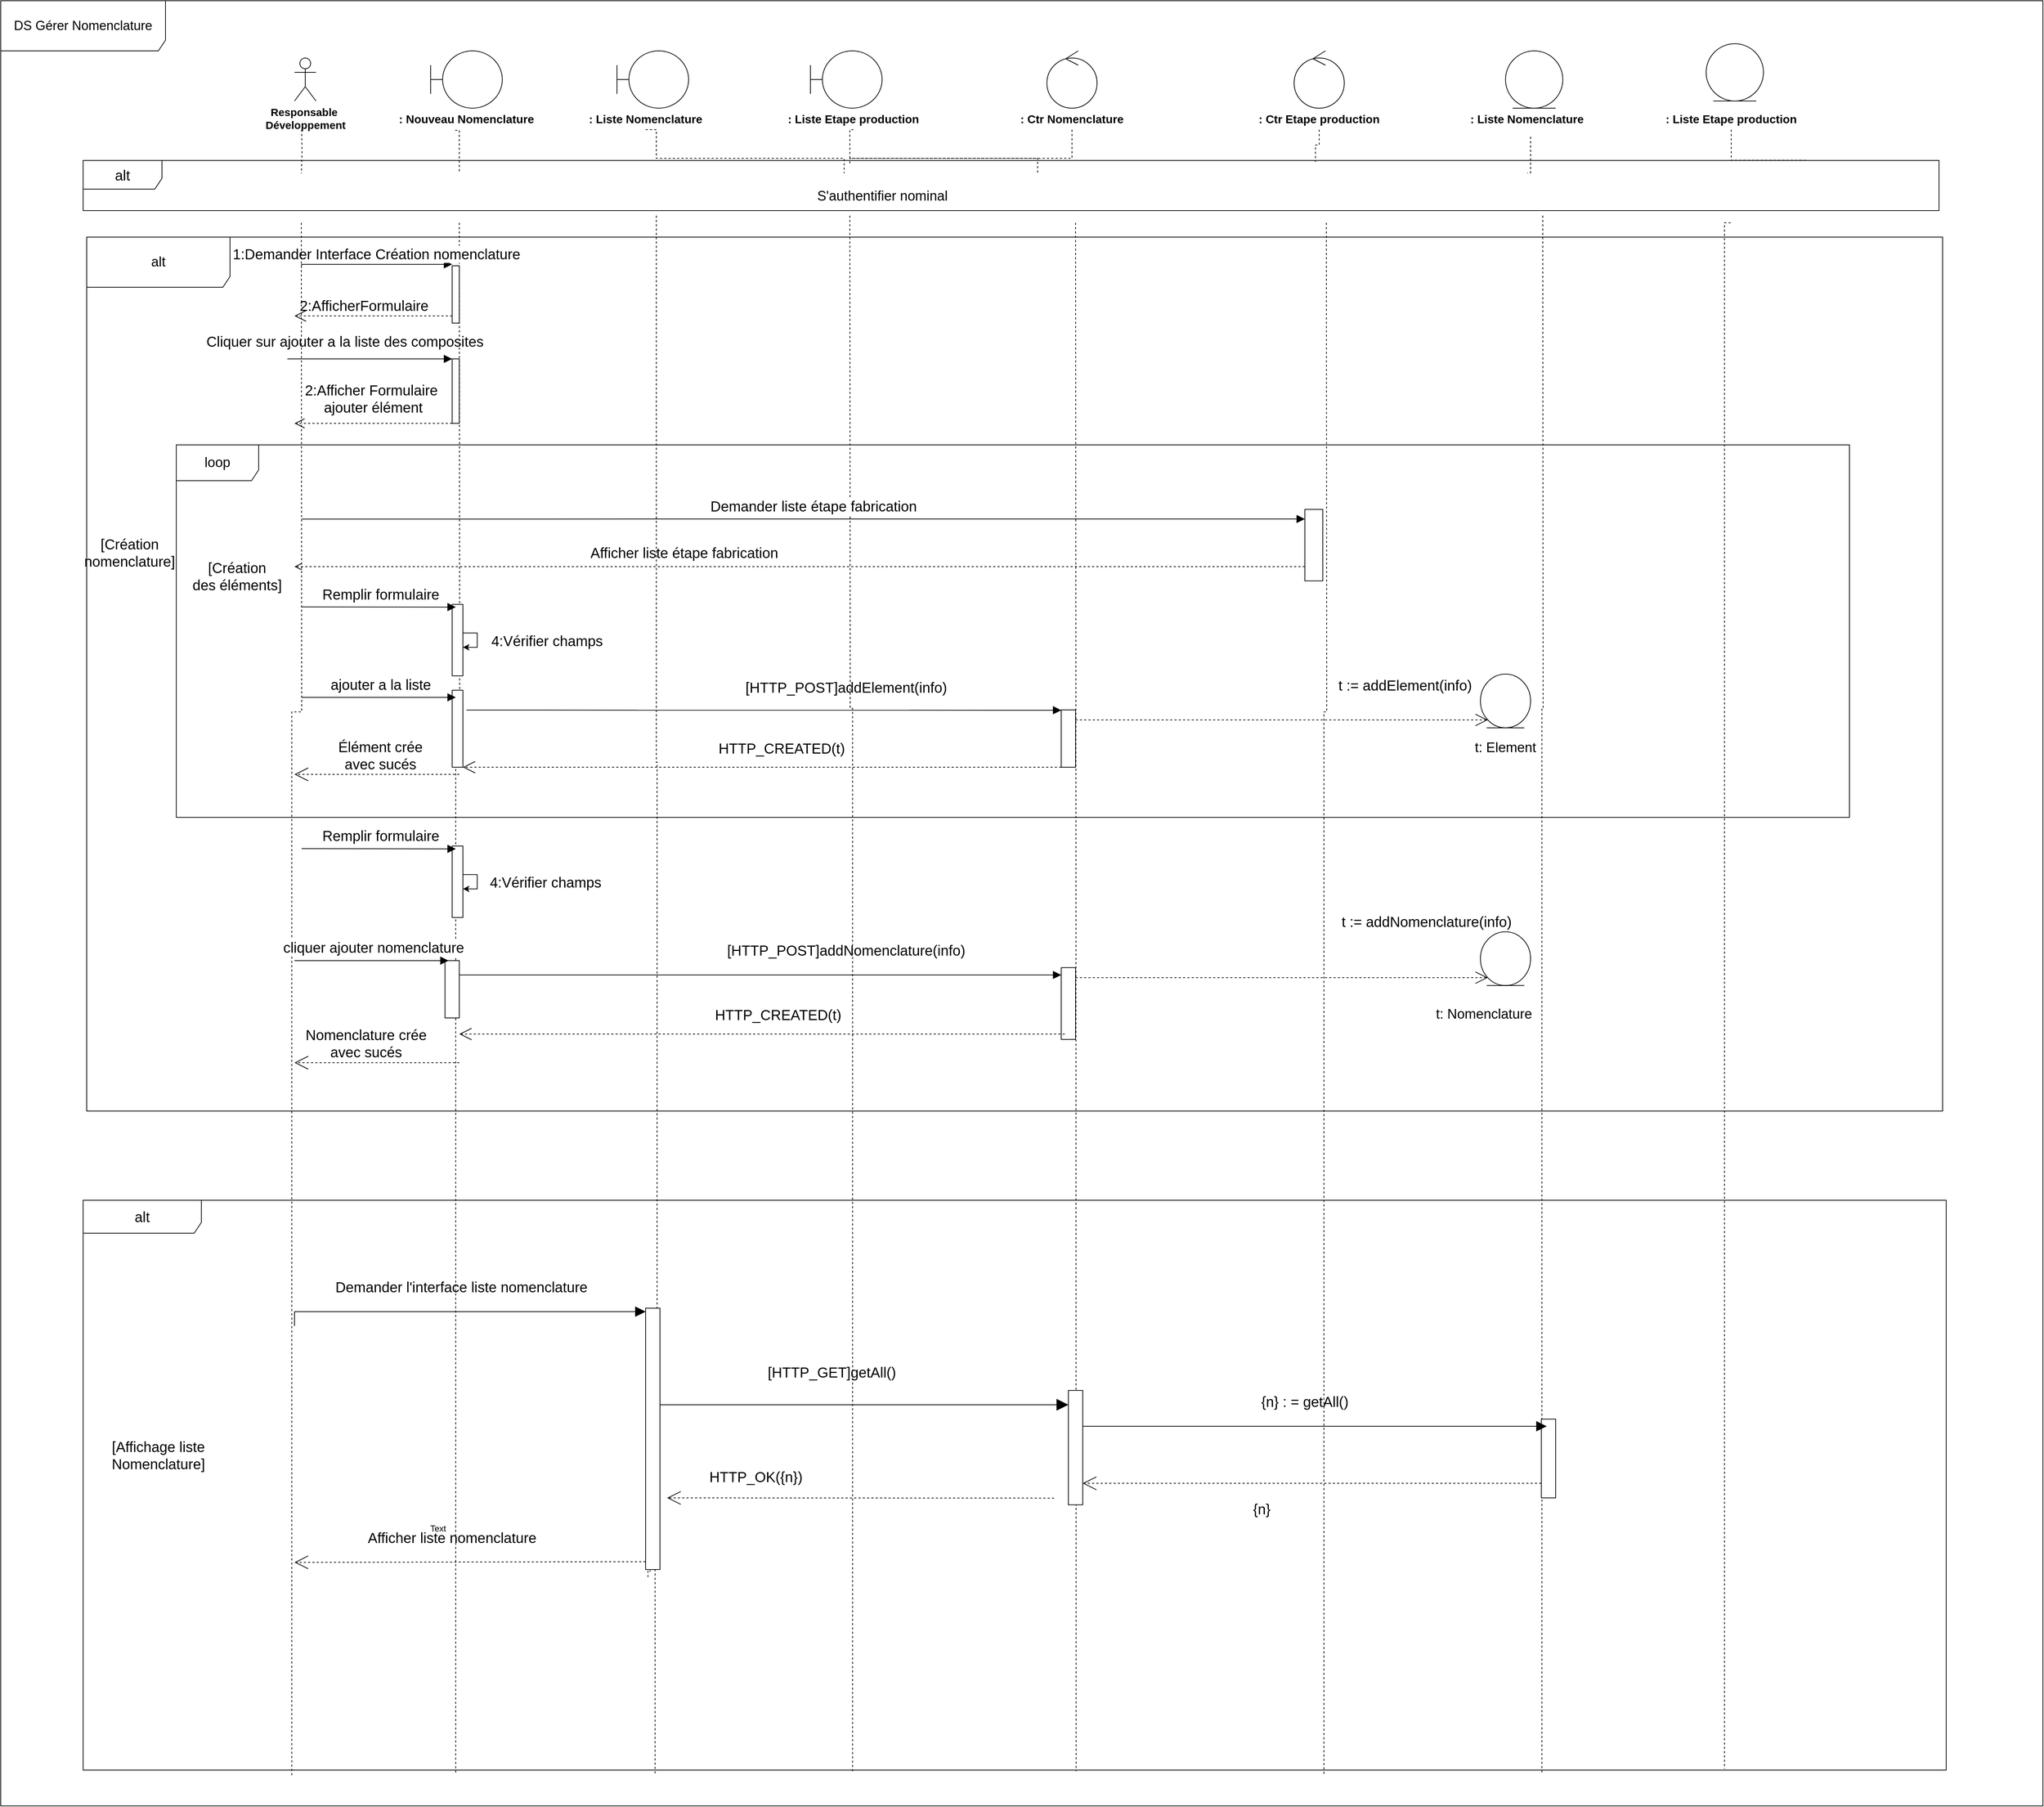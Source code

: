 <mxfile version="21.3.7" type="gitlab">
  <diagram name="Page-1" id="HHhuCHVrDzRqCsU30l4w">
    <mxGraphModel dx="3902" dy="2882" grid="1" gridSize="10" guides="1" tooltips="1" connect="1" arrows="1" fold="1" page="1" pageScale="1" pageWidth="827" pageHeight="1169" math="0" shadow="0">
      <root>
        <mxCell id="0" />
        <mxCell id="1" parent="0" />
        <mxCell id="67tb0t_BVhYQ47Y2KXhV-3" value="&lt;b style=&quot;font-size: 15px;&quot;&gt;Responsable&amp;nbsp;&lt;br&gt;Développement&lt;/b&gt;" style="shape=umlActor;verticalLabelPosition=bottom;verticalAlign=top;html=1;outlineConnect=0;" vertex="1" parent="1">
          <mxGeometry x="-300" y="-80" width="30" height="60" as="geometry" />
        </mxCell>
        <mxCell id="67tb0t_BVhYQ47Y2KXhV-4" value="" style="edgeStyle=orthogonalEdgeStyle;rounded=0;orthogonalLoop=1;jettySize=auto;html=1;endArrow=none;endFill=0;dashed=1;exitX=0.421;exitY=1.03;exitDx=0;exitDy=0;exitPerimeter=0;" edge="1" parent="1" source="67tb0t_BVhYQ47Y2KXhV-18">
          <mxGeometry relative="1" as="geometry">
            <Array as="points">
              <mxPoint x="-70" y="21" />
            </Array>
            <mxPoint x="-70" y="80" as="targetPoint" />
          </mxGeometry>
        </mxCell>
        <mxCell id="67tb0t_BVhYQ47Y2KXhV-5" value="" style="shape=umlBoundary;whiteSpace=wrap;html=1;" vertex="1" parent="1">
          <mxGeometry x="-110" y="-90" width="100" height="80" as="geometry" />
        </mxCell>
        <mxCell id="67tb0t_BVhYQ47Y2KXhV-6" style="edgeStyle=orthogonalEdgeStyle;rounded=0;orthogonalLoop=1;jettySize=auto;html=1;entryX=0.454;entryY=0.013;entryDx=0;entryDy=0;entryPerimeter=0;endArrow=none;endFill=0;dashed=1;exitX=0.5;exitY=1;exitDx=0;exitDy=0;" edge="1" parent="1" source="67tb0t_BVhYQ47Y2KXhV-17">
          <mxGeometry relative="1" as="geometry">
            <Array as="points">
              <mxPoint x="205" y="20" />
              <mxPoint x="205" y="60" />
              <mxPoint x="467" y="60" />
            </Array>
            <mxPoint x="467.08" y="80.91" as="targetPoint" />
          </mxGeometry>
        </mxCell>
        <mxCell id="67tb0t_BVhYQ47Y2KXhV-7" value="" style="shape=umlBoundary;whiteSpace=wrap;html=1;" vertex="1" parent="1">
          <mxGeometry x="150" y="-90" width="100" height="80" as="geometry" />
        </mxCell>
        <mxCell id="67tb0t_BVhYQ47Y2KXhV-14" style="edgeStyle=orthogonalEdgeStyle;rounded=0;orthogonalLoop=1;jettySize=auto;html=1;endArrow=none;endFill=0;dashed=1;exitX=0.5;exitY=1;exitDx=0;exitDy=0;" edge="1" parent="1" source="67tb0t_BVhYQ47Y2KXhV-16">
          <mxGeometry relative="1" as="geometry">
            <mxPoint x="475" y="70" as="targetPoint" />
            <Array as="points">
              <mxPoint x="785" y="60" />
              <mxPoint x="475" y="60" />
            </Array>
          </mxGeometry>
        </mxCell>
        <mxCell id="67tb0t_BVhYQ47Y2KXhV-15" value="" style="ellipse;shape=umlControl;whiteSpace=wrap;html=1;" vertex="1" parent="1">
          <mxGeometry x="750" y="-90" width="70" height="80" as="geometry" />
        </mxCell>
        <mxCell id="67tb0t_BVhYQ47Y2KXhV-16" value="&lt;span style=&quot;font-size: 16px;&quot;&gt;&lt;b&gt;: Ctr Nomenclature&lt;/b&gt;&lt;/span&gt;" style="text;html=1;strokeColor=none;fillColor=none;align=center;verticalAlign=middle;whiteSpace=wrap;rounded=0;" vertex="1" parent="1">
          <mxGeometry x="710" y="-10" width="150" height="30" as="geometry" />
        </mxCell>
        <mxCell id="67tb0t_BVhYQ47Y2KXhV-17" value="&lt;span style=&quot;font-size: 16px;&quot;&gt;&lt;b&gt;: Liste Nomenclature&lt;/b&gt;&lt;/span&gt;" style="text;html=1;strokeColor=none;fillColor=none;align=center;verticalAlign=middle;whiteSpace=wrap;rounded=0;" vertex="1" parent="1">
          <mxGeometry x="100" y="-10" width="180" height="30" as="geometry" />
        </mxCell>
        <mxCell id="67tb0t_BVhYQ47Y2KXhV-18" value="&lt;span style=&quot;font-size: 16px;&quot;&gt;&lt;b&gt;: Nouveau Nomenclature&lt;/b&gt;&lt;/span&gt;" style="text;html=1;strokeColor=none;fillColor=none;align=center;verticalAlign=middle;whiteSpace=wrap;rounded=0;" vertex="1" parent="1">
          <mxGeometry x="-160" y="-10" width="200" height="30" as="geometry" />
        </mxCell>
        <mxCell id="67tb0t_BVhYQ47Y2KXhV-20" value="&lt;font style=&quot;&quot;&gt;&lt;span style=&quot;font-size: 16px;&quot;&gt;&lt;b&gt;: Ctr Etape production&lt;/b&gt;&lt;/span&gt;&lt;br&gt;&lt;/font&gt;" style="text;html=1;strokeColor=none;fillColor=none;align=center;verticalAlign=middle;whiteSpace=wrap;rounded=0;" vertex="1" parent="1">
          <mxGeometry x="1040" y="-10" width="180" height="30" as="geometry" />
        </mxCell>
        <mxCell id="67tb0t_BVhYQ47Y2KXhV-22" style="edgeStyle=orthogonalEdgeStyle;rounded=0;orthogonalLoop=1;jettySize=auto;html=1;exitX=0.165;exitY=1.029;exitDx=0;exitDy=0;exitPerimeter=0;endArrow=none;endFill=0;dashed=1;entryX=0.533;entryY=1.002;entryDx=0;entryDy=0;entryPerimeter=0;" edge="1" parent="1" target="67tb0t_BVhYQ47Y2KXhV-94">
          <mxGeometry relative="1" as="geometry">
            <mxPoint x="790" y="150" as="sourcePoint" />
            <mxPoint x="791" y="1210" as="targetPoint" />
          </mxGeometry>
        </mxCell>
        <mxCell id="67tb0t_BVhYQ47Y2KXhV-24" style="edgeStyle=orthogonalEdgeStyle;rounded=0;orthogonalLoop=1;jettySize=auto;html=1;exitX=0.165;exitY=1.029;exitDx=0;exitDy=0;exitPerimeter=0;endArrow=none;endFill=0;dashed=1;entryX=0.2;entryY=1.005;entryDx=0;entryDy=0;entryPerimeter=0;" edge="1" parent="1" target="67tb0t_BVhYQ47Y2KXhV-94">
          <mxGeometry relative="1" as="geometry">
            <mxPoint x="-70" y="150" as="sourcePoint" />
            <mxPoint x="-70" y="1210" as="targetPoint" />
          </mxGeometry>
        </mxCell>
        <mxCell id="67tb0t_BVhYQ47Y2KXhV-25" value="&lt;font style=&quot;font-size: 20px;&quot;&gt;[Création &lt;br&gt;des éléments]&lt;/font&gt;" style="text;html=1;strokeColor=none;fillColor=none;align=center;verticalAlign=middle;whiteSpace=wrap;rounded=0;" vertex="1" parent="1">
          <mxGeometry x="-470" y="602.71" width="180" height="80" as="geometry" />
        </mxCell>
        <mxCell id="67tb0t_BVhYQ47Y2KXhV-26" value="&lt;font style=&quot;font-size: 20px;&quot;&gt;[Affichage liste Nomenclature]&lt;/font&gt;" style="text;html=1;strokeColor=none;fillColor=none;align=center;verticalAlign=middle;whiteSpace=wrap;rounded=0;" vertex="1" parent="1">
          <mxGeometry x="-580" y="1830" width="180" height="80" as="geometry" />
        </mxCell>
        <mxCell id="67tb0t_BVhYQ47Y2KXhV-27" style="edgeStyle=orthogonalEdgeStyle;rounded=0;orthogonalLoop=1;jettySize=auto;html=1;exitX=0.165;exitY=1.029;exitDx=0;exitDy=0;exitPerimeter=0;endArrow=none;endFill=0;dashed=1;entryX=0.666;entryY=1.007;entryDx=0;entryDy=0;entryPerimeter=0;" edge="1" parent="1" target="67tb0t_BVhYQ47Y2KXhV-94">
          <mxGeometry relative="1" as="geometry">
            <mxPoint x="1140" y="150" as="sourcePoint" />
            <mxPoint x="1141" y="1210" as="targetPoint" />
          </mxGeometry>
        </mxCell>
        <mxCell id="67tb0t_BVhYQ47Y2KXhV-28" style="edgeStyle=elbowEdgeStyle;rounded=0;orthogonalLoop=1;jettySize=auto;html=1;elbow=vertical;curved=0;endSize=14;endArrow=open;endFill=0;dashed=1;entryX=0;entryY=1;entryDx=0;entryDy=0;" edge="1" parent="1" source="67tb0t_BVhYQ47Y2KXhV-29" target="67tb0t_BVhYQ47Y2KXhV-31">
          <mxGeometry relative="1" as="geometry">
            <mxPoint x="-620" y="280" as="targetPoint" />
            <Array as="points">
              <mxPoint x="-280" y="280" />
            </Array>
          </mxGeometry>
        </mxCell>
        <mxCell id="67tb0t_BVhYQ47Y2KXhV-29" value="" style="html=1;points=[];perimeter=orthogonalPerimeter;outlineConnect=0;targetShapes=umlLifeline;portConstraint=eastwest;newEdgeStyle={&quot;edgeStyle&quot;:&quot;elbowEdgeStyle&quot;,&quot;elbow&quot;:&quot;vertical&quot;,&quot;curved&quot;:0,&quot;rounded&quot;:0};" vertex="1" parent="1">
          <mxGeometry x="-80" y="210" width="10" height="80" as="geometry" />
        </mxCell>
        <mxCell id="67tb0t_BVhYQ47Y2KXhV-30" value="&lt;font style=&quot;font-size: 20px;&quot;&gt;1:Demander Interface Création nomenclature&lt;/font&gt;" style="html=1;verticalAlign=bottom;startArrow=none;endArrow=block;startSize=8;edgeStyle=elbowEdgeStyle;elbow=vertical;curved=0;rounded=0;startFill=0;endSize=9;" edge="1" parent="1">
          <mxGeometry relative="1" as="geometry">
            <mxPoint x="-290" y="210" as="sourcePoint" />
            <mxPoint x="-80" y="208" as="targetPoint" />
            <Array as="points">
              <mxPoint x="-430" y="208" />
              <mxPoint x="-620" y="270" />
            </Array>
          </mxGeometry>
        </mxCell>
        <mxCell id="67tb0t_BVhYQ47Y2KXhV-31" value="&lt;font style=&quot;font-size: 20px;&quot;&gt;2:AfficherFormulaire&amp;nbsp;&lt;/font&gt;" style="text;html=1;strokeColor=none;fillColor=none;align=center;verticalAlign=middle;whiteSpace=wrap;rounded=0;" vertex="1" parent="1">
          <mxGeometry x="-300" y="250" width="200" height="30" as="geometry" />
        </mxCell>
        <mxCell id="67tb0t_BVhYQ47Y2KXhV-64" value="&lt;span style=&quot;font-size: 16px;&quot;&gt;&lt;b&gt;: Liste Nomenclature&lt;/b&gt;&lt;/span&gt;" style="text;html=1;strokeColor=none;fillColor=none;align=center;verticalAlign=middle;whiteSpace=wrap;rounded=0;" vertex="1" parent="1">
          <mxGeometry x="1330" y="-10" width="180" height="30" as="geometry" />
        </mxCell>
        <mxCell id="67tb0t_BVhYQ47Y2KXhV-65" style="edgeStyle=orthogonalEdgeStyle;rounded=0;orthogonalLoop=1;jettySize=auto;html=1;endArrow=none;endFill=0;dashed=1;entryX=0.783;entryY=1.007;entryDx=0;entryDy=0;entryPerimeter=0;" edge="1" parent="1" target="67tb0t_BVhYQ47Y2KXhV-94">
          <mxGeometry relative="1" as="geometry">
            <mxPoint x="1442" y="140" as="sourcePoint" />
            <mxPoint x="1442" y="1210" as="targetPoint" />
          </mxGeometry>
        </mxCell>
        <mxCell id="67tb0t_BVhYQ47Y2KXhV-70" style="edgeStyle=orthogonalEdgeStyle;rounded=0;orthogonalLoop=1;jettySize=auto;html=1;entryX=0.926;entryY=0.005;entryDx=0;entryDy=0;entryPerimeter=0;endArrow=none;endFill=0;dashed=1;" edge="1" parent="1">
          <mxGeometry relative="1" as="geometry">
            <mxPoint x="1420.52" y="80.35" as="targetPoint" />
            <Array as="points">
              <mxPoint x="1425" y="30" />
              <mxPoint x="1425" y="80" />
            </Array>
            <mxPoint x="1425" y="30" as="sourcePoint" />
          </mxGeometry>
        </mxCell>
        <mxCell id="67tb0t_BVhYQ47Y2KXhV-72" value="&lt;span style=&quot;font-size: 16px;&quot;&gt;&lt;b&gt;: Liste Etape production&lt;/b&gt;&lt;/span&gt;" style="text;html=1;strokeColor=none;fillColor=none;align=center;verticalAlign=middle;whiteSpace=wrap;rounded=0;" vertex="1" parent="1">
          <mxGeometry x="1600" y="-10" width="210" height="30" as="geometry" />
        </mxCell>
        <mxCell id="67tb0t_BVhYQ47Y2KXhV-76" value="" style="ellipse;shape=umlEntity;whiteSpace=wrap;html=1;" vertex="1" parent="1">
          <mxGeometry x="1670" y="-100" width="80" height="80" as="geometry" />
        </mxCell>
        <mxCell id="67tb0t_BVhYQ47Y2KXhV-78" value="" style="ellipse;shape=umlEntity;whiteSpace=wrap;html=1;" vertex="1" parent="1">
          <mxGeometry x="1390" y="-90" width="80" height="80" as="geometry" />
        </mxCell>
        <mxCell id="67tb0t_BVhYQ47Y2KXhV-79" value="" style="ellipse;shape=umlControl;whiteSpace=wrap;html=1;" vertex="1" parent="1">
          <mxGeometry x="1095" y="-90" width="70" height="80" as="geometry" />
        </mxCell>
        <mxCell id="67tb0t_BVhYQ47Y2KXhV-82" style="edgeStyle=orthogonalEdgeStyle;rounded=0;orthogonalLoop=1;jettySize=auto;html=1;entryX=0.079;entryY=0.015;entryDx=0;entryDy=0;entryPerimeter=0;endArrow=none;endFill=0;dashed=1;" edge="1" parent="1">
          <mxGeometry relative="1" as="geometry">
            <mxPoint x="-290.42" y="81.05" as="targetPoint" />
            <Array as="points" />
            <mxPoint x="-290" y="20" as="sourcePoint" />
          </mxGeometry>
        </mxCell>
        <mxCell id="67tb0t_BVhYQ47Y2KXhV-91" value="&lt;font style=&quot;font-size: 18px;&quot;&gt;DS Gérer Nomenclature&lt;/font&gt;" style="shape=umlFrame;whiteSpace=wrap;html=1;pointerEvents=0;width=230;height=70;" vertex="1" parent="1">
          <mxGeometry x="-710" y="-160" width="2850" height="2520" as="geometry" />
        </mxCell>
        <mxCell id="67tb0t_BVhYQ47Y2KXhV-92" value="&lt;font style=&quot;font-size: 20px;&quot;&gt;alt&lt;/font&gt;" style="shape=umlFrame;whiteSpace=wrap;html=1;pointerEvents=0;width=110;height=40;" vertex="1" parent="1">
          <mxGeometry x="-595" y="63" width="2590" height="70" as="geometry" />
        </mxCell>
        <mxCell id="67tb0t_BVhYQ47Y2KXhV-93" value="&lt;font style=&quot;font-size: 19px;&quot;&gt;loop&lt;/font&gt;" style="shape=umlFrame;whiteSpace=wrap;html=1;pointerEvents=0;width=115;height=50;" vertex="1" parent="1">
          <mxGeometry x="-465" y="460" width="2335" height="520" as="geometry" />
        </mxCell>
        <mxCell id="67tb0t_BVhYQ47Y2KXhV-94" value="&lt;font style=&quot;font-size: 20px;&quot;&gt;alt&lt;/font&gt;" style="shape=umlFrame;whiteSpace=wrap;html=1;pointerEvents=0;width=165;height=46;" vertex="1" parent="1">
          <mxGeometry x="-595" y="1514.47" width="2600" height="795.53" as="geometry" />
        </mxCell>
        <mxCell id="67tb0t_BVhYQ47Y2KXhV-95" value="&lt;font style=&quot;font-size: 19px;&quot;&gt;S&#39;authentifier nominal&lt;/font&gt;" style="text;html=1;align=center;verticalAlign=middle;resizable=0;points=[];autosize=1;strokeColor=none;fillColor=none;" vertex="1" parent="1">
          <mxGeometry x="415" y="93" width="210" height="40" as="geometry" />
        </mxCell>
        <mxCell id="67tb0t_BVhYQ47Y2KXhV-108" value="" style="html=1;points=[];perimeter=orthogonalPerimeter;outlineConnect=0;targetShapes=umlLifeline;portConstraint=eastwest;newEdgeStyle={&quot;edgeStyle&quot;:&quot;elbowEdgeStyle&quot;,&quot;elbow&quot;:&quot;vertical&quot;,&quot;curved&quot;:0,&quot;rounded&quot;:0};" vertex="1" parent="1">
          <mxGeometry x="-80" y="340" width="10" height="90" as="geometry" />
        </mxCell>
        <mxCell id="67tb0t_BVhYQ47Y2KXhV-110" value="&lt;font style=&quot;font-size: 20px;&quot;&gt;Cliquer sur ajouter a la liste des composites&lt;/font&gt;" style="text;html=1;align=center;verticalAlign=middle;resizable=0;points=[];autosize=1;strokeColor=none;fillColor=none;" vertex="1" parent="1">
          <mxGeometry x="-435" y="295" width="410" height="40" as="geometry" />
        </mxCell>
        <mxCell id="67tb0t_BVhYQ47Y2KXhV-111" value="" style="html=1;verticalAlign=bottom;endArrow=block;edgeStyle=elbowEdgeStyle;elbow=vertical;curved=0;rounded=0;endSize=9;" edge="1" parent="1">
          <mxGeometry relative="1" as="geometry">
            <mxPoint x="-310" y="340" as="sourcePoint" />
            <mxPoint x="-80" y="340" as="targetPoint" />
          </mxGeometry>
        </mxCell>
        <mxCell id="67tb0t_BVhYQ47Y2KXhV-130" value="" style="html=1;points=[];perimeter=orthogonalPerimeter;outlineConnect=0;targetShapes=umlLifeline;portConstraint=eastwest;newEdgeStyle={&quot;edgeStyle&quot;:&quot;elbowEdgeStyle&quot;,&quot;elbow&quot;:&quot;vertical&quot;,&quot;curved&quot;:0,&quot;rounded&quot;:0};" vertex="1" parent="1">
          <mxGeometry x="-80" y="802.5" width="15" height="107.5" as="geometry" />
        </mxCell>
        <mxCell id="67tb0t_BVhYQ47Y2KXhV-134" value="&lt;font style=&quot;font-size: 20px;&quot;&gt;[HTTP_POST]addElement(info)&lt;/font&gt;" style="text;html=1;strokeColor=none;fillColor=none;align=center;verticalAlign=middle;whiteSpace=wrap;rounded=0;" vertex="1" parent="1">
          <mxGeometry x="400" y="782.5" width="140" height="30" as="geometry" />
        </mxCell>
        <mxCell id="67tb0t_BVhYQ47Y2KXhV-141" value="" style="ellipse;shape=umlEntity;whiteSpace=wrap;html=1;" vertex="1" parent="1">
          <mxGeometry x="1355" y="780" width="70" height="75" as="geometry" />
        </mxCell>
        <mxCell id="67tb0t_BVhYQ47Y2KXhV-142" value="&lt;font style=&quot;font-size: 19px;&quot;&gt;t: Element&lt;/font&gt;" style="text;html=1;strokeColor=none;fillColor=none;align=center;verticalAlign=middle;whiteSpace=wrap;rounded=0;" vertex="1" parent="1">
          <mxGeometry x="1320" y="867.5" width="140" height="30" as="geometry" />
        </mxCell>
        <mxCell id="67tb0t_BVhYQ47Y2KXhV-146" value="&lt;font style=&quot;font-size: 20px;&quot;&gt;t := addElement(info)&lt;/font&gt;" style="text;html=1;strokeColor=none;fillColor=none;align=center;verticalAlign=middle;whiteSpace=wrap;rounded=0;" vertex="1" parent="1">
          <mxGeometry x="1120" y="760" width="260" height="70" as="geometry" />
        </mxCell>
        <mxCell id="67tb0t_BVhYQ47Y2KXhV-168" value="" style="html=1;points=[];perimeter=orthogonalPerimeter;outlineConnect=0;targetShapes=umlLifeline;portConstraint=eastwest;newEdgeStyle={&quot;edgeStyle&quot;:&quot;elbowEdgeStyle&quot;,&quot;elbow&quot;:&quot;vertical&quot;,&quot;curved&quot;:0,&quot;rounded&quot;:0};" vertex="1" parent="1">
          <mxGeometry x="-80" y="682.71" width="15" height="99.79" as="geometry" />
        </mxCell>
        <mxCell id="67tb0t_BVhYQ47Y2KXhV-170" style="edgeStyle=elbowEdgeStyle;rounded=0;orthogonalLoop=1;jettySize=auto;html=1;elbow=vertical;curved=0;" edge="1" parent="1" source="67tb0t_BVhYQ47Y2KXhV-168" target="67tb0t_BVhYQ47Y2KXhV-168">
          <mxGeometry relative="1" as="geometry" />
        </mxCell>
        <mxCell id="67tb0t_BVhYQ47Y2KXhV-171" value="&lt;font style=&quot;font-size: 20px;&quot;&gt;4:Vérifier champs&lt;/font&gt;" style="text;html=1;strokeColor=none;fillColor=none;align=center;verticalAlign=middle;whiteSpace=wrap;rounded=0;" vertex="1" parent="1">
          <mxGeometry x="-65" y="717.61" width="235" height="30" as="geometry" />
        </mxCell>
        <mxCell id="67tb0t_BVhYQ47Y2KXhV-254" style="edgeStyle=orthogonalEdgeStyle;rounded=0;orthogonalLoop=1;jettySize=auto;html=1;exitX=0.165;exitY=1.029;exitDx=0;exitDy=0;exitPerimeter=0;endArrow=none;endFill=0;dashed=1;entryX=0.307;entryY=1.009;entryDx=0;entryDy=0;entryPerimeter=0;" edge="1" parent="1" source="67tb0t_BVhYQ47Y2KXhV-365" target="67tb0t_BVhYQ47Y2KXhV-94">
          <mxGeometry relative="1" as="geometry">
            <mxPoint x="205" y="140" as="sourcePoint" />
            <mxPoint x="206" y="1200" as="targetPoint" />
            <Array as="points">
              <mxPoint x="203" y="1830" />
            </Array>
          </mxGeometry>
        </mxCell>
        <mxCell id="67tb0t_BVhYQ47Y2KXhV-255" style="edgeStyle=orthogonalEdgeStyle;rounded=0;orthogonalLoop=1;jettySize=auto;html=1;exitX=0.165;exitY=1.029;exitDx=0;exitDy=0;exitPerimeter=0;endArrow=none;endFill=0;dashed=1;entryX=0.881;entryY=0.998;entryDx=0;entryDy=0;entryPerimeter=0;" edge="1" parent="1" target="67tb0t_BVhYQ47Y2KXhV-94">
          <mxGeometry relative="1" as="geometry">
            <mxPoint x="1704.25" y="150" as="sourcePoint" />
            <mxPoint x="1705.25" y="1210" as="targetPoint" />
            <Array as="points">
              <mxPoint x="1696" y="150" />
            </Array>
          </mxGeometry>
        </mxCell>
        <mxCell id="67tb0t_BVhYQ47Y2KXhV-280" value="" style="endArrow=open;endSize=12;dashed=1;html=1;rounded=0;" edge="1" parent="1" source="67tb0t_BVhYQ47Y2KXhV-108">
          <mxGeometry x="-0.008" y="-17" width="160" relative="1" as="geometry">
            <mxPoint x="-25" y="509.72" as="sourcePoint" />
            <mxPoint x="-300" y="430" as="targetPoint" />
            <mxPoint y="-1" as="offset" />
          </mxGeometry>
        </mxCell>
        <mxCell id="67tb0t_BVhYQ47Y2KXhV-281" value="&lt;font style=&quot;font-size: 20px;&quot;&gt;2:Afficher Formulaire&amp;nbsp; ajouter élément&lt;/font&gt;" style="text;html=1;strokeColor=none;fillColor=none;align=center;verticalAlign=middle;whiteSpace=wrap;rounded=0;" vertex="1" parent="1">
          <mxGeometry x="-290" y="380" width="200" height="30" as="geometry" />
        </mxCell>
        <mxCell id="67tb0t_BVhYQ47Y2KXhV-288" style="edgeStyle=orthogonalEdgeStyle;rounded=0;orthogonalLoop=1;jettySize=auto;html=1;exitX=0.165;exitY=1.029;exitDx=0;exitDy=0;exitPerimeter=0;endArrow=none;endFill=0;dashed=1;entryX=0.112;entryY=1.009;entryDx=0;entryDy=0;entryPerimeter=0;" edge="1" parent="1" target="67tb0t_BVhYQ47Y2KXhV-94">
          <mxGeometry relative="1" as="geometry">
            <mxPoint x="-290.53" y="150" as="sourcePoint" />
            <mxPoint x="-290.53" y="1210" as="targetPoint" />
          </mxGeometry>
        </mxCell>
        <mxCell id="67tb0t_BVhYQ47Y2KXhV-300" value="&lt;font style=&quot;font-size: 20px;&quot;&gt;Remplir formulaire&lt;/font&gt;" style="html=1;verticalAlign=bottom;endArrow=block;edgeStyle=elbowEdgeStyle;elbow=vertical;curved=0;rounded=0;endSize=9;" edge="1" parent="1">
          <mxGeometry x="0.021" y="4" width="80" relative="1" as="geometry">
            <mxPoint x="-290" y="686.3" as="sourcePoint" />
            <mxPoint x="-75" y="686.77" as="targetPoint" />
            <mxPoint as="offset" />
          </mxGeometry>
        </mxCell>
        <mxCell id="67tb0t_BVhYQ47Y2KXhV-304" value="&lt;span style=&quot;font-size: 20px;&quot;&gt;ajouter a la liste&lt;/span&gt;" style="html=1;verticalAlign=bottom;endArrow=block;edgeStyle=elbowEdgeStyle;elbow=vertical;curved=0;rounded=0;endSize=9;" edge="1" parent="1">
          <mxGeometry x="0.021" y="4" width="80" relative="1" as="geometry">
            <mxPoint x="-290" y="812.5" as="sourcePoint" />
            <mxPoint x="-75" y="812.97" as="targetPoint" />
            <mxPoint as="offset" />
          </mxGeometry>
        </mxCell>
        <mxCell id="67tb0t_BVhYQ47Y2KXhV-307" style="edgeStyle=orthogonalEdgeStyle;rounded=0;orthogonalLoop=1;jettySize=auto;html=1;endArrow=none;endFill=0;dashed=1;exitX=0.5;exitY=1;exitDx=0;exitDy=0;entryX=0.664;entryY=0.029;entryDx=0;entryDy=0;entryPerimeter=0;" edge="1" parent="1" source="67tb0t_BVhYQ47Y2KXhV-20" target="67tb0t_BVhYQ47Y2KXhV-92">
          <mxGeometry relative="1" as="geometry">
            <mxPoint x="1430.52" y="90.35" as="targetPoint" />
            <Array as="points" />
            <mxPoint x="1435" y="40" as="sourcePoint" />
          </mxGeometry>
        </mxCell>
        <mxCell id="67tb0t_BVhYQ47Y2KXhV-308" style="edgeStyle=orthogonalEdgeStyle;rounded=0;orthogonalLoop=1;jettySize=auto;html=1;endArrow=none;endFill=0;dashed=1;entryX=0.929;entryY=-0.003;entryDx=0;entryDy=0;entryPerimeter=0;" edge="1" parent="1" source="67tb0t_BVhYQ47Y2KXhV-72" target="67tb0t_BVhYQ47Y2KXhV-92">
          <mxGeometry relative="1" as="geometry">
            <mxPoint x="1440.52" y="100.35" as="targetPoint" />
            <Array as="points">
              <mxPoint x="1705" y="63" />
            </Array>
            <mxPoint x="1445" y="50" as="sourcePoint" />
          </mxGeometry>
        </mxCell>
        <mxCell id="67tb0t_BVhYQ47Y2KXhV-313" style="edgeStyle=orthogonalEdgeStyle;rounded=0;orthogonalLoop=1;jettySize=auto;html=1;entryX=0.454;entryY=0.013;entryDx=0;entryDy=0;entryPerimeter=0;endArrow=none;endFill=0;dashed=1;exitX=0.5;exitY=1;exitDx=0;exitDy=0;" edge="1" parent="1" source="67tb0t_BVhYQ47Y2KXhV-315">
          <mxGeometry relative="1" as="geometry">
            <Array as="points">
              <mxPoint x="475" y="20" />
              <mxPoint x="475" y="60" />
              <mxPoint x="737" y="60" />
            </Array>
            <mxPoint x="737.08" y="80.91" as="targetPoint" />
          </mxGeometry>
        </mxCell>
        <mxCell id="67tb0t_BVhYQ47Y2KXhV-314" value="" style="shape=umlBoundary;whiteSpace=wrap;html=1;" vertex="1" parent="1">
          <mxGeometry x="420" y="-90" width="100" height="80" as="geometry" />
        </mxCell>
        <mxCell id="67tb0t_BVhYQ47Y2KXhV-315" value="&lt;span style=&quot;font-size: 16px;&quot;&gt;&lt;b&gt;: Liste Etape production&lt;/b&gt;&lt;/span&gt;" style="text;html=1;strokeColor=none;fillColor=none;align=center;verticalAlign=middle;whiteSpace=wrap;rounded=0;" vertex="1" parent="1">
          <mxGeometry x="370" y="-10" width="220" height="30" as="geometry" />
        </mxCell>
        <mxCell id="67tb0t_BVhYQ47Y2KXhV-316" style="edgeStyle=orthogonalEdgeStyle;rounded=0;orthogonalLoop=1;jettySize=auto;html=1;exitX=0.165;exitY=1.029;exitDx=0;exitDy=0;exitPerimeter=0;endArrow=none;endFill=0;dashed=1;entryX=0.413;entryY=1.002;entryDx=0;entryDy=0;entryPerimeter=0;" edge="1" parent="1" target="67tb0t_BVhYQ47Y2KXhV-94">
          <mxGeometry relative="1" as="geometry">
            <mxPoint x="475" y="140" as="sourcePoint" />
            <mxPoint x="476" y="1200" as="targetPoint" />
          </mxGeometry>
        </mxCell>
        <mxCell id="67tb0t_BVhYQ47Y2KXhV-317" value="" style="html=1;points=[];perimeter=orthogonalPerimeter;outlineConnect=0;targetShapes=umlLifeline;portConstraint=eastwest;newEdgeStyle={&quot;edgeStyle&quot;:&quot;elbowEdgeStyle&quot;,&quot;elbow&quot;:&quot;vertical&quot;,&quot;curved&quot;:0,&quot;rounded&quot;:0};" vertex="1" parent="1">
          <mxGeometry x="1110" y="550.11" width="25" height="99.79" as="geometry" />
        </mxCell>
        <mxCell id="67tb0t_BVhYQ47Y2KXhV-320" value="&lt;font style=&quot;font-size: 20px;&quot;&gt;Demander liste étape fabrication&lt;/font&gt;" style="html=1;verticalAlign=bottom;endArrow=block;edgeStyle=elbowEdgeStyle;elbow=vertical;curved=0;rounded=0;endSize=9;" edge="1" parent="1" target="67tb0t_BVhYQ47Y2KXhV-317">
          <mxGeometry x="0.021" y="4" width="80" relative="1" as="geometry">
            <mxPoint x="-290" y="563.59" as="sourcePoint" />
            <mxPoint x="460" y="564" as="targetPoint" />
            <mxPoint as="offset" />
          </mxGeometry>
        </mxCell>
        <mxCell id="67tb0t_BVhYQ47Y2KXhV-322" value="&lt;font style=&quot;font-size: 20px;&quot;&gt;Afficher liste étape fabrication&lt;/font&gt;" style="text;html=1;strokeColor=none;fillColor=none;align=center;verticalAlign=middle;whiteSpace=wrap;rounded=0;" vertex="1" parent="1">
          <mxGeometry x="74" y="594.9" width="340" height="30" as="geometry" />
        </mxCell>
        <mxCell id="67tb0t_BVhYQ47Y2KXhV-323" value="" style="html=1;verticalAlign=bottom;endArrow=open;dashed=1;endSize=8;edgeStyle=elbowEdgeStyle;elbow=vertical;curved=0;rounded=0;" edge="1" parent="1" source="67tb0t_BVhYQ47Y2KXhV-317">
          <mxGeometry x="-0.033" y="-40" relative="1" as="geometry">
            <mxPoint x="650" y="700" as="sourcePoint" />
            <mxPoint x="-300" y="630" as="targetPoint" />
            <mxPoint as="offset" />
          </mxGeometry>
        </mxCell>
        <mxCell id="67tb0t_BVhYQ47Y2KXhV-330" value="&lt;font style=&quot;font-size: 19px;&quot;&gt;alt&lt;/font&gt;" style="shape=umlFrame;whiteSpace=wrap;html=1;pointerEvents=0;width=200;height=70;" vertex="1" parent="1">
          <mxGeometry x="-590" y="170" width="2590" height="1220" as="geometry" />
        </mxCell>
        <mxCell id="67tb0t_BVhYQ47Y2KXhV-332" value="&lt;font style=&quot;font-size: 20px;&quot;&gt;[Création &lt;br&gt;nomenclature]&lt;/font&gt;" style="text;html=1;strokeColor=none;fillColor=none;align=center;verticalAlign=middle;whiteSpace=wrap;rounded=0;" vertex="1" parent="1">
          <mxGeometry x="-620" y="569.9" width="180" height="80" as="geometry" />
        </mxCell>
        <mxCell id="67tb0t_BVhYQ47Y2KXhV-336" value="" style="html=1;points=[];perimeter=orthogonalPerimeter;outlineConnect=0;targetShapes=umlLifeline;portConstraint=eastwest;newEdgeStyle={&quot;edgeStyle&quot;:&quot;elbowEdgeStyle&quot;,&quot;elbow&quot;:&quot;vertical&quot;,&quot;curved&quot;:0,&quot;rounded&quot;:0};" vertex="1" parent="1">
          <mxGeometry x="-80" y="1020" width="15" height="99.79" as="geometry" />
        </mxCell>
        <mxCell id="67tb0t_BVhYQ47Y2KXhV-337" value="&lt;font style=&quot;font-size: 20px;&quot;&gt;4:Vérifier champs&lt;/font&gt;" style="text;html=1;strokeColor=none;fillColor=none;align=center;verticalAlign=middle;whiteSpace=wrap;rounded=0;" vertex="1" parent="1">
          <mxGeometry x="-67.5" y="1054.9" width="235" height="30" as="geometry" />
        </mxCell>
        <mxCell id="67tb0t_BVhYQ47Y2KXhV-338" value="&lt;font style=&quot;font-size: 20px;&quot;&gt;Remplir formulaire&lt;/font&gt;" style="html=1;verticalAlign=bottom;endArrow=block;edgeStyle=elbowEdgeStyle;elbow=vertical;curved=0;rounded=0;endSize=9;" edge="1" parent="1">
          <mxGeometry x="0.021" y="4" width="80" relative="1" as="geometry">
            <mxPoint x="-290" y="1023.59" as="sourcePoint" />
            <mxPoint x="-75" y="1024.06" as="targetPoint" />
            <mxPoint as="offset" />
          </mxGeometry>
        </mxCell>
        <mxCell id="67tb0t_BVhYQ47Y2KXhV-339" value="" style="html=1;points=[];perimeter=orthogonalPerimeter;outlineConnect=0;targetShapes=umlLifeline;portConstraint=eastwest;newEdgeStyle={&quot;edgeStyle&quot;:&quot;elbowEdgeStyle&quot;,&quot;elbow&quot;:&quot;vertical&quot;,&quot;curved&quot;:0,&quot;rounded&quot;:0};" vertex="1" parent="1">
          <mxGeometry x="770" y="830" width="20" height="80" as="geometry" />
        </mxCell>
        <mxCell id="67tb0t_BVhYQ47Y2KXhV-340" value="" style="endArrow=open;dashed=1;endFill=0;endSize=15;html=1;rounded=0;entryX=0;entryY=1;entryDx=0;entryDy=0;startSize=11;" edge="1" parent="1" source="67tb0t_BVhYQ47Y2KXhV-339" target="67tb0t_BVhYQ47Y2KXhV-141">
          <mxGeometry width="160" relative="1" as="geometry">
            <mxPoint x="790" y="830" as="sourcePoint" />
            <mxPoint x="950" y="830" as="targetPoint" />
          </mxGeometry>
        </mxCell>
        <mxCell id="67tb0t_BVhYQ47Y2KXhV-343" value="" style="html=1;verticalAlign=bottom;endArrow=block;edgeStyle=elbowEdgeStyle;elbow=vertical;curved=0;rounded=0;endSize=9;" edge="1" parent="1" target="67tb0t_BVhYQ47Y2KXhV-339">
          <mxGeometry x="0.065" y="20" width="80" relative="1" as="geometry">
            <mxPoint x="-60" y="830.25" as="sourcePoint" />
            <mxPoint x="155" y="830.72" as="targetPoint" />
            <mxPoint x="1" as="offset" />
          </mxGeometry>
        </mxCell>
        <mxCell id="67tb0t_BVhYQ47Y2KXhV-345" style="edgeStyle=elbowEdgeStyle;rounded=0;orthogonalLoop=1;jettySize=auto;html=1;elbow=vertical;curved=0;" edge="1" parent="1" source="67tb0t_BVhYQ47Y2KXhV-336" target="67tb0t_BVhYQ47Y2KXhV-336">
          <mxGeometry relative="1" as="geometry" />
        </mxCell>
        <mxCell id="67tb0t_BVhYQ47Y2KXhV-346" value="" style="html=1;points=[];perimeter=orthogonalPerimeter;outlineConnect=0;targetShapes=umlLifeline;portConstraint=eastwest;newEdgeStyle={&quot;edgeStyle&quot;:&quot;elbowEdgeStyle&quot;,&quot;elbow&quot;:&quot;vertical&quot;,&quot;curved&quot;:0,&quot;rounded&quot;:0};" vertex="1" parent="1">
          <mxGeometry x="-90" y="1180" width="20" height="80" as="geometry" />
        </mxCell>
        <mxCell id="67tb0t_BVhYQ47Y2KXhV-347" value="&lt;font style=&quot;font-size: 20px;&quot;&gt;[HTTP_POST]addNomenclature(info)&lt;/font&gt;" style="text;html=1;strokeColor=none;fillColor=none;align=center;verticalAlign=middle;whiteSpace=wrap;rounded=0;" vertex="1" parent="1">
          <mxGeometry x="400" y="1150" width="140" height="30" as="geometry" />
        </mxCell>
        <mxCell id="67tb0t_BVhYQ47Y2KXhV-348" value="" style="ellipse;shape=umlEntity;whiteSpace=wrap;html=1;" vertex="1" parent="1">
          <mxGeometry x="1355" y="1139.79" width="70" height="75" as="geometry" />
        </mxCell>
        <mxCell id="67tb0t_BVhYQ47Y2KXhV-349" value="&lt;font style=&quot;font-size: 20px;&quot;&gt;t := addNomenclature(info)&lt;/font&gt;" style="text;html=1;strokeColor=none;fillColor=none;align=center;verticalAlign=middle;whiteSpace=wrap;rounded=0;" vertex="1" parent="1">
          <mxGeometry x="1150" y="1090" width="260" height="70" as="geometry" />
        </mxCell>
        <mxCell id="67tb0t_BVhYQ47Y2KXhV-350" value="&lt;span style=&quot;font-size: 20px;&quot;&gt;cliquer ajouter nomenclature&lt;/span&gt;" style="html=1;verticalAlign=bottom;endArrow=block;edgeStyle=elbowEdgeStyle;elbow=vertical;curved=0;rounded=0;endSize=9;" edge="1" parent="1">
          <mxGeometry x="0.021" y="4" width="80" relative="1" as="geometry">
            <mxPoint x="-300" y="1180" as="sourcePoint" />
            <mxPoint x="-85" y="1180.47" as="targetPoint" />
            <mxPoint as="offset" />
          </mxGeometry>
        </mxCell>
        <mxCell id="67tb0t_BVhYQ47Y2KXhV-351" value="" style="html=1;points=[];perimeter=orthogonalPerimeter;outlineConnect=0;targetShapes=umlLifeline;portConstraint=eastwest;newEdgeStyle={&quot;edgeStyle&quot;:&quot;elbowEdgeStyle&quot;,&quot;elbow&quot;:&quot;vertical&quot;,&quot;curved&quot;:0,&quot;rounded&quot;:0};" vertex="1" parent="1">
          <mxGeometry x="770" y="1189.79" width="20" height="100.21" as="geometry" />
        </mxCell>
        <mxCell id="67tb0t_BVhYQ47Y2KXhV-352" value="" style="endArrow=open;dashed=1;endFill=0;endSize=15;html=1;rounded=0;entryX=0;entryY=1;entryDx=0;entryDy=0;startSize=11;" edge="1" parent="1" source="67tb0t_BVhYQ47Y2KXhV-351" target="67tb0t_BVhYQ47Y2KXhV-348">
          <mxGeometry width="160" relative="1" as="geometry">
            <mxPoint x="790" y="1167.29" as="sourcePoint" />
            <mxPoint x="950" y="1167.29" as="targetPoint" />
          </mxGeometry>
        </mxCell>
        <mxCell id="67tb0t_BVhYQ47Y2KXhV-353" value="" style="html=1;verticalAlign=bottom;endArrow=block;edgeStyle=elbowEdgeStyle;elbow=vertical;curved=0;rounded=0;endSize=9;" edge="1" parent="1" target="67tb0t_BVhYQ47Y2KXhV-351" source="67tb0t_BVhYQ47Y2KXhV-346">
          <mxGeometry x="0.065" y="20" width="80" relative="1" as="geometry">
            <mxPoint x="-60" y="1167.54" as="sourcePoint" />
            <mxPoint x="155" y="1168.01" as="targetPoint" />
            <mxPoint x="1" as="offset" />
            <Array as="points">
              <mxPoint x="330" y="1200" />
            </Array>
          </mxGeometry>
        </mxCell>
        <mxCell id="67tb0t_BVhYQ47Y2KXhV-354" value="&lt;font style=&quot;font-size: 19px;&quot;&gt;t: Nomenclature&lt;/font&gt;" style="text;html=1;strokeColor=none;fillColor=none;align=center;verticalAlign=middle;whiteSpace=wrap;rounded=0;" vertex="1" parent="1">
          <mxGeometry x="1290" y="1240" width="140" height="30" as="geometry" />
        </mxCell>
        <mxCell id="67tb0t_BVhYQ47Y2KXhV-356" value="" style="html=1;verticalAlign=bottom;endArrow=open;dashed=1;endSize=15;edgeStyle=elbowEdgeStyle;elbow=vertical;curved=0;rounded=0;" edge="1" parent="1" source="67tb0t_BVhYQ47Y2KXhV-339" target="67tb0t_BVhYQ47Y2KXhV-130">
          <mxGeometry relative="1" as="geometry">
            <mxPoint x="540" y="900" as="sourcePoint" />
            <mxPoint x="460" y="900" as="targetPoint" />
            <Array as="points">
              <mxPoint x="740" y="910" />
              <mxPoint x="610" y="940" />
            </Array>
          </mxGeometry>
        </mxCell>
        <mxCell id="67tb0t_BVhYQ47Y2KXhV-357" value="&lt;span style=&quot;font-size: 20px;&quot;&gt;HTTP_CREATED(t)&lt;/span&gt;" style="text;html=1;strokeColor=none;fillColor=none;align=center;verticalAlign=middle;whiteSpace=wrap;rounded=0;" vertex="1" parent="1">
          <mxGeometry x="310" y="867.5" width="140" height="30" as="geometry" />
        </mxCell>
        <mxCell id="67tb0t_BVhYQ47Y2KXhV-358" value="" style="html=1;verticalAlign=bottom;endArrow=open;dashed=1;endSize=15;edgeStyle=elbowEdgeStyle;elbow=vertical;curved=0;rounded=0;" edge="1" parent="1">
          <mxGeometry relative="1" as="geometry">
            <mxPoint x="775" y="1282.5" as="sourcePoint" />
            <mxPoint x="-70" y="1282.5" as="targetPoint" />
            <Array as="points">
              <mxPoint x="735" y="1282.5" />
              <mxPoint x="605" y="1312.5" />
            </Array>
          </mxGeometry>
        </mxCell>
        <mxCell id="67tb0t_BVhYQ47Y2KXhV-359" value="&lt;span style=&quot;font-size: 20px;&quot;&gt;HTTP_CREATED(t)&lt;/span&gt;" style="text;html=1;strokeColor=none;fillColor=none;align=center;verticalAlign=middle;whiteSpace=wrap;rounded=0;" vertex="1" parent="1">
          <mxGeometry x="305" y="1240" width="140" height="30" as="geometry" />
        </mxCell>
        <mxCell id="67tb0t_BVhYQ47Y2KXhV-361" value="" style="html=1;verticalAlign=bottom;endArrow=open;dashed=1;endSize=17;edgeStyle=elbowEdgeStyle;elbow=vertical;curved=0;rounded=0;" edge="1" parent="1">
          <mxGeometry x="-0.044" y="-10" relative="1" as="geometry">
            <mxPoint x="-70" y="920" as="sourcePoint" />
            <mxPoint x="-300" y="920.25" as="targetPoint" />
            <mxPoint as="offset" />
          </mxGeometry>
        </mxCell>
        <mxCell id="67tb0t_BVhYQ47Y2KXhV-362" value="&lt;span style=&quot;font-size: 20px;&quot;&gt;Élément crée avec sucés&lt;/span&gt;" style="text;html=1;strokeColor=none;fillColor=none;align=center;verticalAlign=middle;whiteSpace=wrap;rounded=0;" vertex="1" parent="1">
          <mxGeometry x="-250" y="877.5" width="140" height="30" as="geometry" />
        </mxCell>
        <mxCell id="67tb0t_BVhYQ47Y2KXhV-363" value="" style="html=1;verticalAlign=bottom;endArrow=open;dashed=1;endSize=17;edgeStyle=elbowEdgeStyle;elbow=vertical;curved=0;rounded=0;" edge="1" parent="1">
          <mxGeometry x="-0.044" y="-10" relative="1" as="geometry">
            <mxPoint x="-70" y="1322.5" as="sourcePoint" />
            <mxPoint x="-300" y="1322.75" as="targetPoint" />
            <mxPoint as="offset" />
          </mxGeometry>
        </mxCell>
        <mxCell id="67tb0t_BVhYQ47Y2KXhV-364" value="&lt;span style=&quot;font-size: 20px;&quot;&gt;Nomenclature crée avec sucés&lt;/span&gt;" style="text;html=1;strokeColor=none;fillColor=none;align=center;verticalAlign=middle;whiteSpace=wrap;rounded=0;" vertex="1" parent="1">
          <mxGeometry x="-290" y="1280" width="180" height="30" as="geometry" />
        </mxCell>
        <mxCell id="67tb0t_BVhYQ47Y2KXhV-366" value="" style="html=1;verticalAlign=bottom;endArrow=block;edgeStyle=elbowEdgeStyle;elbow=vertical;curved=0;rounded=0;endSize=12;" edge="1" target="67tb0t_BVhYQ47Y2KXhV-365" parent="1">
          <mxGeometry relative="1" as="geometry">
            <mxPoint x="-300" y="1690" as="sourcePoint" />
            <Array as="points">
              <mxPoint x="540" y="1670" />
            </Array>
          </mxGeometry>
        </mxCell>
        <mxCell id="67tb0t_BVhYQ47Y2KXhV-371" value="" style="html=1;points=[];perimeter=orthogonalPerimeter;outlineConnect=0;targetShapes=umlLifeline;portConstraint=eastwest;newEdgeStyle={&quot;edgeStyle&quot;:&quot;elbowEdgeStyle&quot;,&quot;elbow&quot;:&quot;vertical&quot;,&quot;curved&quot;:0,&quot;rounded&quot;:0};" vertex="1" parent="1">
          <mxGeometry x="1440" y="1820" width="20" height="110" as="geometry" />
        </mxCell>
        <mxCell id="67tb0t_BVhYQ47Y2KXhV-373" value="" style="html=1;verticalAlign=bottom;endArrow=open;dashed=1;endSize=17;edgeStyle=elbowEdgeStyle;elbow=vertical;curved=0;rounded=0;strokeWidth=1;" edge="1" parent="1" source="67tb0t_BVhYQ47Y2KXhV-371">
          <mxGeometry x="-0.001" relative="1" as="geometry">
            <mxPoint x="800" y="1910" as="targetPoint" />
            <Array as="points">
              <mxPoint x="1310" y="1909.67" />
              <mxPoint x="380" y="1869.67" />
            </Array>
            <mxPoint as="offset" />
          </mxGeometry>
        </mxCell>
        <mxCell id="67tb0t_BVhYQ47Y2KXhV-374" value="" style="html=1;verticalAlign=bottom;endArrow=block;edgeStyle=elbowEdgeStyle;elbow=vertical;curved=0;rounded=0;endSize=12;" edge="1" parent="1">
          <mxGeometry relative="1" as="geometry">
            <mxPoint x="797.5" y="1830" as="sourcePoint" />
            <mxPoint x="1447.5" y="1830" as="targetPoint" />
            <Array as="points">
              <mxPoint x="1327.5" y="1830" />
            </Array>
          </mxGeometry>
        </mxCell>
        <mxCell id="67tb0t_BVhYQ47Y2KXhV-376" value="&lt;font style=&quot;font-size: 20px;&quot;&gt;[HTTP_GET]getAll()&lt;/font&gt;" style="text;html=1;strokeColor=none;fillColor=none;align=center;verticalAlign=middle;whiteSpace=wrap;rounded=0;" vertex="1" parent="1">
          <mxGeometry x="380" y="1739" width="140" height="30" as="geometry" />
        </mxCell>
        <mxCell id="67tb0t_BVhYQ47Y2KXhV-378" value="&lt;font style=&quot;font-size: 20px;&quot;&gt;Demander l&#39;interface liste nomenclature&lt;/font&gt;" style="text;html=1;strokeColor=none;fillColor=none;align=center;verticalAlign=middle;whiteSpace=wrap;rounded=0;" vertex="1" parent="1">
          <mxGeometry x="-270" y="1620" width="406" height="30" as="geometry" />
        </mxCell>
        <mxCell id="67tb0t_BVhYQ47Y2KXhV-379" value="" style="edgeStyle=orthogonalEdgeStyle;rounded=0;orthogonalLoop=1;jettySize=auto;html=1;exitX=0.165;exitY=1.029;exitDx=0;exitDy=0;exitPerimeter=0;endArrow=none;endFill=0;dashed=1;entryX=0.307;entryY=1.009;entryDx=0;entryDy=0;entryPerimeter=0;" edge="1" parent="1" target="67tb0t_BVhYQ47Y2KXhV-365">
          <mxGeometry relative="1" as="geometry">
            <mxPoint x="205" y="140" as="sourcePoint" />
            <mxPoint x="203" y="2317" as="targetPoint" />
            <Array as="points">
              <mxPoint x="206" y="903" />
              <mxPoint x="206" y="1826" />
            </Array>
          </mxGeometry>
        </mxCell>
        <mxCell id="67tb0t_BVhYQ47Y2KXhV-365" value="" style="html=1;points=[];perimeter=orthogonalPerimeter;outlineConnect=0;targetShapes=umlLifeline;portConstraint=eastwest;newEdgeStyle={&quot;edgeStyle&quot;:&quot;elbowEdgeStyle&quot;,&quot;elbow&quot;:&quot;vertical&quot;,&quot;curved&quot;:0,&quot;rounded&quot;:0};" vertex="1" parent="1">
          <mxGeometry x="190" y="1665.17" width="20" height="364.83" as="geometry" />
        </mxCell>
        <mxCell id="67tb0t_BVhYQ47Y2KXhV-380" value="" style="html=1;verticalAlign=bottom;endArrow=open;dashed=1;endSize=17;edgeStyle=elbowEdgeStyle;elbow=vertical;curved=0;rounded=0;strokeWidth=1;exitX=0;exitY=0.97;exitDx=0;exitDy=0;exitPerimeter=0;" edge="1" parent="1" source="67tb0t_BVhYQ47Y2KXhV-365">
          <mxGeometry x="-0.001" relative="1" as="geometry">
            <mxPoint x="-300" y="2020" as="targetPoint" />
            <Array as="points">
              <mxPoint x="-40" y="2020" />
              <mxPoint x="-730" y="1790" />
            </Array>
            <mxPoint as="offset" />
            <mxPoint x="330" y="1830.33" as="sourcePoint" />
          </mxGeometry>
        </mxCell>
        <mxCell id="67tb0t_BVhYQ47Y2KXhV-381" value="" style="html=1;points=[];perimeter=orthogonalPerimeter;outlineConnect=0;targetShapes=umlLifeline;portConstraint=eastwest;newEdgeStyle={&quot;edgeStyle&quot;:&quot;elbowEdgeStyle&quot;,&quot;elbow&quot;:&quot;vertical&quot;,&quot;curved&quot;:0,&quot;rounded&quot;:0};" vertex="1" parent="1">
          <mxGeometry x="780" y="1780" width="20" height="159.67" as="geometry" />
        </mxCell>
        <mxCell id="67tb0t_BVhYQ47Y2KXhV-386" value="" style="endArrow=block;endFill=1;endSize=14;html=1;rounded=0;" edge="1" parent="1" target="67tb0t_BVhYQ47Y2KXhV-381">
          <mxGeometry width="160" relative="1" as="geometry">
            <mxPoint x="210" y="1800" as="sourcePoint" />
            <mxPoint x="790" y="1790" as="targetPoint" />
          </mxGeometry>
        </mxCell>
        <mxCell id="67tb0t_BVhYQ47Y2KXhV-394" value="&lt;font style=&quot;font-size: 20px;&quot;&gt;{n} : = getAll()&lt;/font&gt;" style="text;html=1;strokeColor=none;fillColor=none;align=center;verticalAlign=middle;whiteSpace=wrap;rounded=0;" vertex="1" parent="1">
          <mxGeometry x="1040" y="1780" width="140" height="30" as="geometry" />
        </mxCell>
        <mxCell id="67tb0t_BVhYQ47Y2KXhV-395" value="&lt;font style=&quot;font-size: 20px;&quot;&gt;{n}&lt;/font&gt;" style="text;html=1;strokeColor=none;fillColor=none;align=center;verticalAlign=middle;whiteSpace=wrap;rounded=0;" vertex="1" parent="1">
          <mxGeometry x="980" y="1930" width="140" height="30" as="geometry" />
        </mxCell>
        <mxCell id="67tb0t_BVhYQ47Y2KXhV-396" value="" style="html=1;verticalAlign=bottom;endArrow=open;dashed=1;endSize=17;edgeStyle=elbowEdgeStyle;elbow=vertical;curved=0;rounded=0;strokeWidth=1;" edge="1" parent="1">
          <mxGeometry x="-0.001" relative="1" as="geometry">
            <mxPoint x="220" y="1930" as="targetPoint" />
            <Array as="points">
              <mxPoint x="630" y="1930" />
              <mxPoint x="-300" y="1890" />
            </Array>
            <mxPoint as="offset" />
            <mxPoint x="760" y="1930.33" as="sourcePoint" />
          </mxGeometry>
        </mxCell>
        <mxCell id="67tb0t_BVhYQ47Y2KXhV-397" value="&lt;font style=&quot;font-size: 20px;&quot;&gt;HTTP_OK({n})&lt;/font&gt;" style="text;html=1;strokeColor=none;fillColor=none;align=center;verticalAlign=middle;whiteSpace=wrap;rounded=0;" vertex="1" parent="1">
          <mxGeometry x="274" y="1884.83" width="140" height="30" as="geometry" />
        </mxCell>
        <mxCell id="67tb0t_BVhYQ47Y2KXhV-398" value="&lt;font style=&quot;font-size: 20px;&quot;&gt;Afficher liste nomenclature&lt;/font&gt;" style="text;html=1;strokeColor=none;fillColor=none;align=center;verticalAlign=middle;whiteSpace=wrap;rounded=0;" vertex="1" parent="1">
          <mxGeometry x="-220" y="1970" width="280" height="30" as="geometry" />
        </mxCell>
        <mxCell id="67tb0t_BVhYQ47Y2KXhV-399" value="Text" style="text;html=1;align=center;verticalAlign=middle;resizable=0;points=[];autosize=1;strokeColor=none;fillColor=none;" vertex="1" parent="1">
          <mxGeometry x="-125" y="1958" width="50" height="30" as="geometry" />
        </mxCell>
      </root>
    </mxGraphModel>
  </diagram>
</mxfile>
